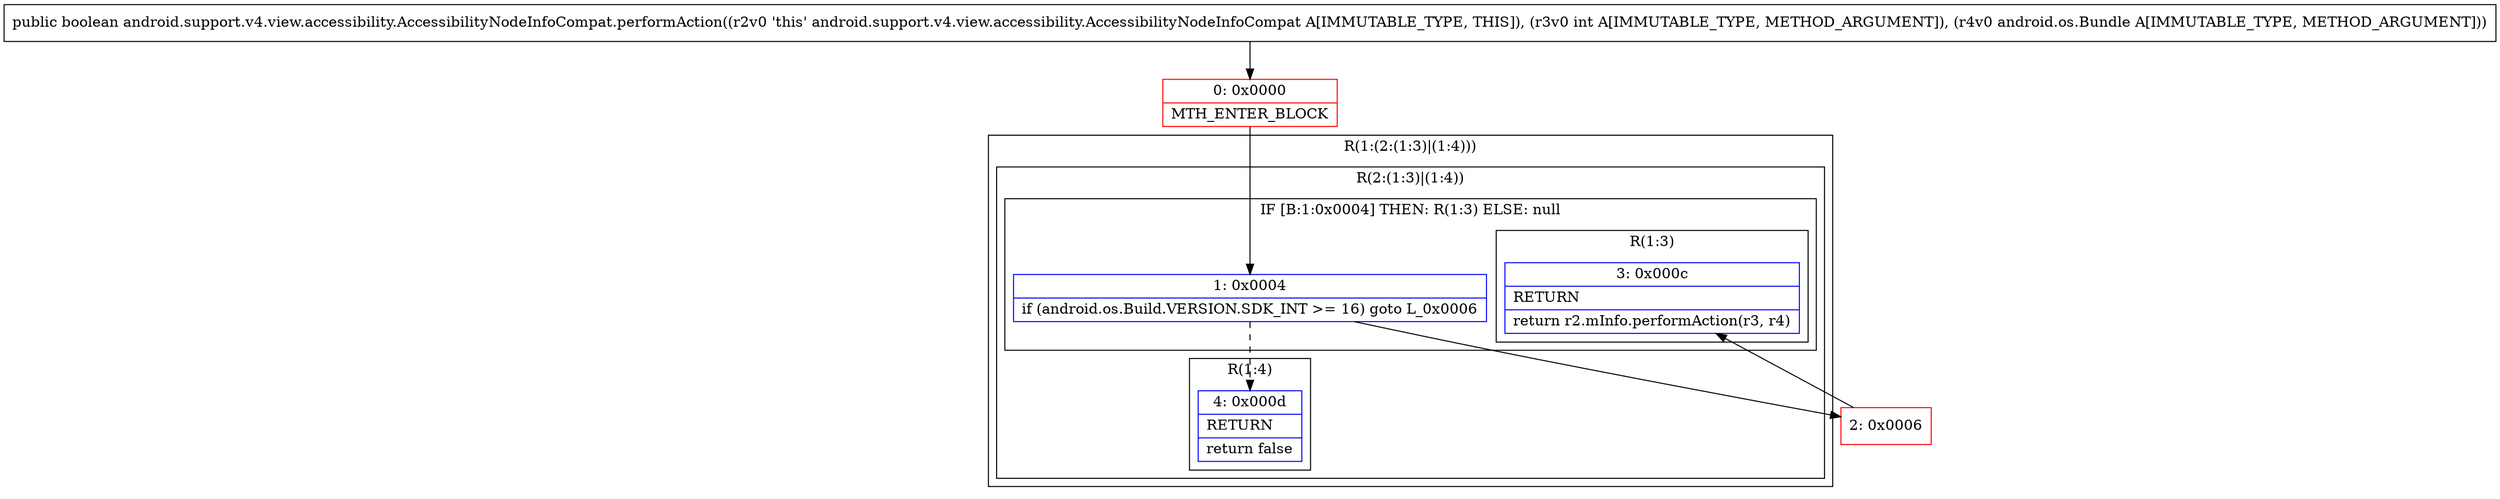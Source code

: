 digraph "CFG forandroid.support.v4.view.accessibility.AccessibilityNodeInfoCompat.performAction(ILandroid\/os\/Bundle;)Z" {
subgraph cluster_Region_1802236432 {
label = "R(1:(2:(1:3)|(1:4)))";
node [shape=record,color=blue];
subgraph cluster_Region_986280298 {
label = "R(2:(1:3)|(1:4))";
node [shape=record,color=blue];
subgraph cluster_IfRegion_77226704 {
label = "IF [B:1:0x0004] THEN: R(1:3) ELSE: null";
node [shape=record,color=blue];
Node_1 [shape=record,label="{1\:\ 0x0004|if (android.os.Build.VERSION.SDK_INT \>= 16) goto L_0x0006\l}"];
subgraph cluster_Region_30329101 {
label = "R(1:3)";
node [shape=record,color=blue];
Node_3 [shape=record,label="{3\:\ 0x000c|RETURN\l|return r2.mInfo.performAction(r3, r4)\l}"];
}
}
subgraph cluster_Region_889278550 {
label = "R(1:4)";
node [shape=record,color=blue];
Node_4 [shape=record,label="{4\:\ 0x000d|RETURN\l|return false\l}"];
}
}
}
Node_0 [shape=record,color=red,label="{0\:\ 0x0000|MTH_ENTER_BLOCK\l}"];
Node_2 [shape=record,color=red,label="{2\:\ 0x0006}"];
MethodNode[shape=record,label="{public boolean android.support.v4.view.accessibility.AccessibilityNodeInfoCompat.performAction((r2v0 'this' android.support.v4.view.accessibility.AccessibilityNodeInfoCompat A[IMMUTABLE_TYPE, THIS]), (r3v0 int A[IMMUTABLE_TYPE, METHOD_ARGUMENT]), (r4v0 android.os.Bundle A[IMMUTABLE_TYPE, METHOD_ARGUMENT])) }"];
MethodNode -> Node_0;
Node_1 -> Node_2;
Node_1 -> Node_4[style=dashed];
Node_0 -> Node_1;
Node_2 -> Node_3;
}

